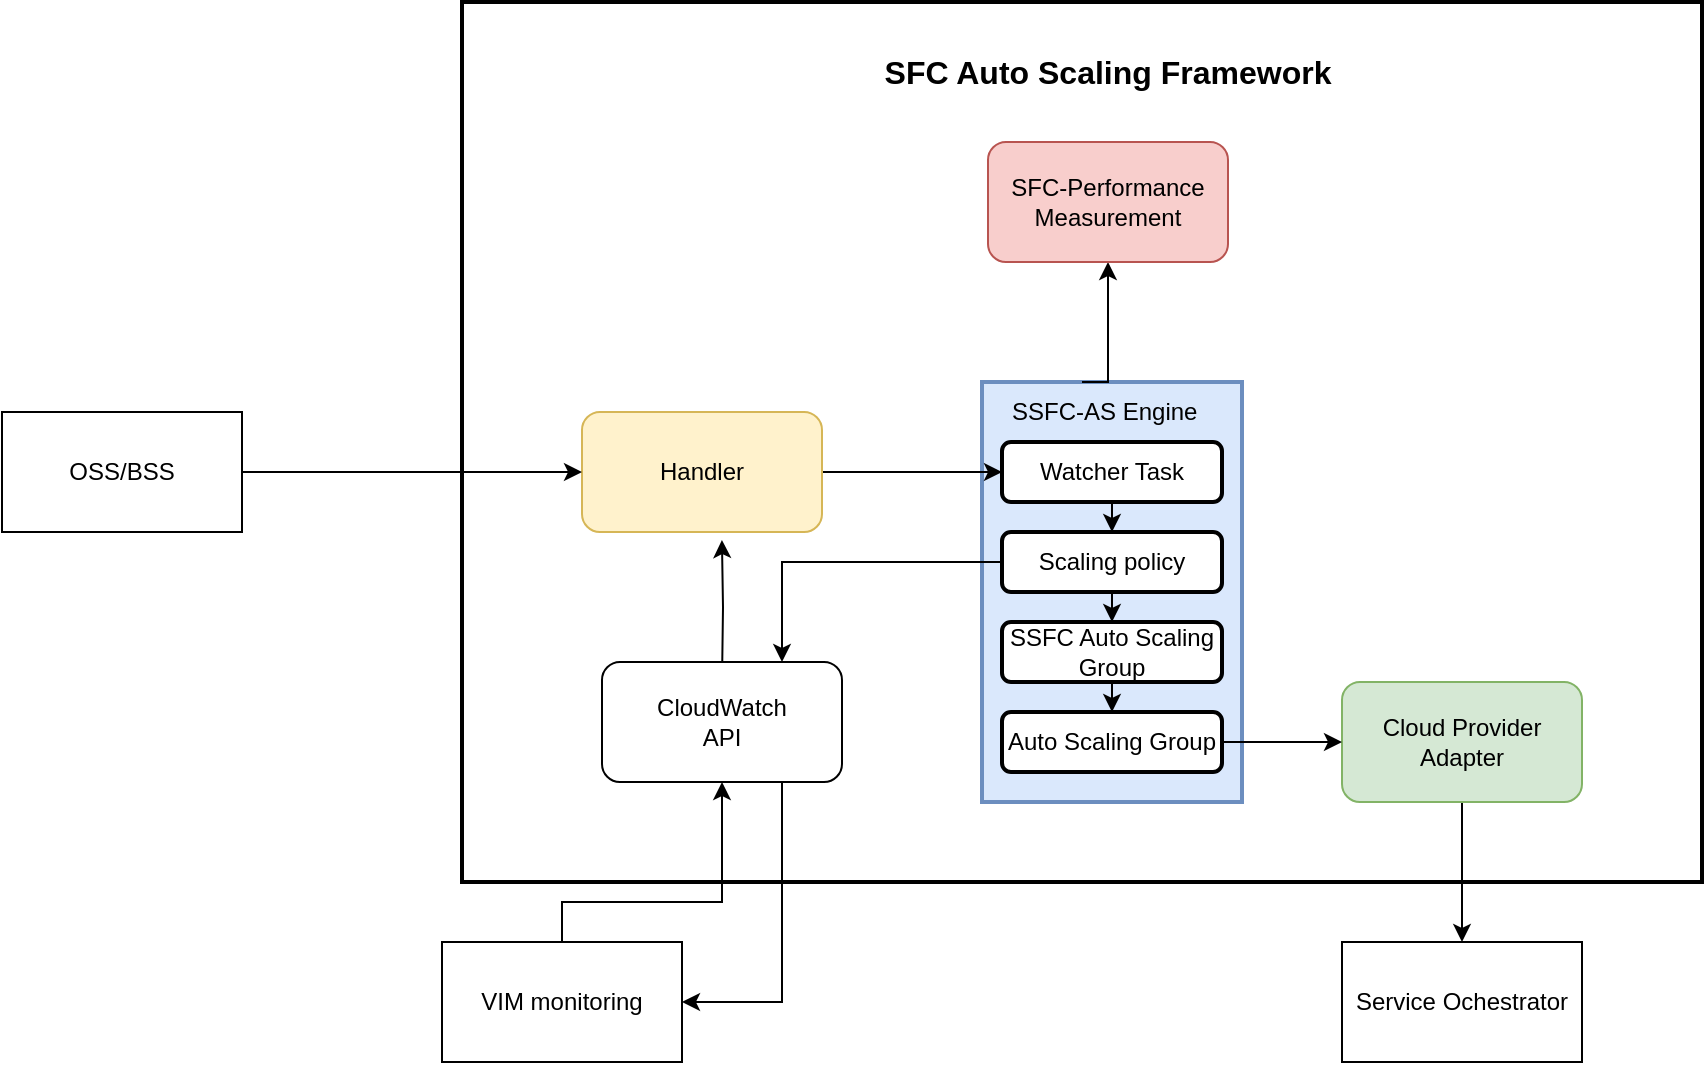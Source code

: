 <mxfile version="12.0.2" type="github" pages="1"><diagram id="VbteOLhcdb7ElNXLVDZw" name="Page-1"><mxGraphModel dx="2272" dy="1862" grid="1" gridSize="10" guides="1" tooltips="1" connect="1" arrows="1" fold="1" page="1" pageScale="1" pageWidth="850" pageHeight="1100" math="0" shadow="0"><root><mxCell id="0"/><mxCell id="1" parent="0"/><mxCell id="cqza_40xoJ1JhxjOKgED-17" value="" style="rounded=0;whiteSpace=wrap;html=1;strokeWidth=2;" vertex="1" parent="1"><mxGeometry x="20" y="-60" width="620" height="440" as="geometry"/></mxCell><mxCell id="cqza_40xoJ1JhxjOKgED-20" value="" style="rounded=0;whiteSpace=wrap;html=1;strokeWidth=2;fillColor=#dae8fc;strokeColor=#6c8ebf;" vertex="1" parent="1"><mxGeometry x="280" y="130" width="130" height="210" as="geometry"/></mxCell><mxCell id="cqza_40xoJ1JhxjOKgED-16" style="edgeStyle=orthogonalEdgeStyle;rounded=0;orthogonalLoop=1;jettySize=auto;html=1;exitX=0.5;exitY=0;exitDx=0;exitDy=0;" edge="1" parent="1" target="cqza_40xoJ1JhxjOKgED-8"><mxGeometry relative="1" as="geometry"><mxPoint x="330" y="130" as="sourcePoint"/><Array as="points"><mxPoint x="343" y="130"/></Array></mxGeometry></mxCell><mxCell id="cqza_40xoJ1JhxjOKgED-11" style="edgeStyle=orthogonalEdgeStyle;rounded=0;orthogonalLoop=1;jettySize=auto;html=1;exitX=0.5;exitY=0;exitDx=0;exitDy=0;entryX=0.583;entryY=1.067;entryDx=0;entryDy=0;entryPerimeter=0;" edge="1" parent="1" target="cqza_40xoJ1JhxjOKgED-9"><mxGeometry relative="1" as="geometry"><mxPoint x="150" y="280" as="sourcePoint"/></mxGeometry></mxCell><mxCell id="cqza_40xoJ1JhxjOKgED-32" style="edgeStyle=orthogonalEdgeStyle;rounded=0;orthogonalLoop=1;jettySize=auto;html=1;exitX=0.5;exitY=1;exitDx=0;exitDy=0;entryX=0.5;entryY=0;entryDx=0;entryDy=0;" edge="1" parent="1" source="cqza_40xoJ1JhxjOKgED-3" target="cqza_40xoJ1JhxjOKgED-4"><mxGeometry relative="1" as="geometry"/></mxCell><mxCell id="cqza_40xoJ1JhxjOKgED-3" value="Cloud Provider Adapter" style="rounded=1;whiteSpace=wrap;html=1;fillColor=#d5e8d4;strokeColor=#82b366;" vertex="1" parent="1"><mxGeometry x="460" y="280" width="120" height="60" as="geometry"/></mxCell><mxCell id="cqza_40xoJ1JhxjOKgED-4" value="Service Ochestrator" style="rounded=0;whiteSpace=wrap;html=1;" vertex="1" parent="1"><mxGeometry x="460" y="410" width="120" height="60" as="geometry"/></mxCell><mxCell id="cqza_40xoJ1JhxjOKgED-8" value="SFC-Performance &lt;br&gt;Measurement" style="rounded=1;whiteSpace=wrap;html=1;fillColor=#f8cecc;strokeColor=#b85450;" vertex="1" parent="1"><mxGeometry x="283" y="10" width="120" height="60" as="geometry"/></mxCell><mxCell id="cqza_40xoJ1JhxjOKgED-28" style="edgeStyle=orthogonalEdgeStyle;rounded=0;orthogonalLoop=1;jettySize=auto;html=1;exitX=1;exitY=0.5;exitDx=0;exitDy=0;entryX=0;entryY=0.5;entryDx=0;entryDy=0;" edge="1" parent="1" source="cqza_40xoJ1JhxjOKgED-9" target="cqza_40xoJ1JhxjOKgED-21"><mxGeometry relative="1" as="geometry"/></mxCell><mxCell id="cqza_40xoJ1JhxjOKgED-9" value="Handler" style="rounded=1;whiteSpace=wrap;html=1;fillColor=#fff2cc;strokeColor=#d6b656;" vertex="1" parent="1"><mxGeometry x="80" y="145" width="120" height="60" as="geometry"/></mxCell><mxCell id="cqza_40xoJ1JhxjOKgED-33" style="edgeStyle=orthogonalEdgeStyle;rounded=0;orthogonalLoop=1;jettySize=auto;html=1;exitX=0.75;exitY=1;exitDx=0;exitDy=0;entryX=1;entryY=0.5;entryDx=0;entryDy=0;" edge="1" parent="1" source="cqza_40xoJ1JhxjOKgED-12" target="cqza_40xoJ1JhxjOKgED-13"><mxGeometry relative="1" as="geometry"/></mxCell><mxCell id="cqza_40xoJ1JhxjOKgED-12" value="&lt;span style=&quot;white-space: normal&quot;&gt;CloudWatch&lt;br&gt;API&lt;br&gt;&lt;/span&gt;" style="rounded=1;whiteSpace=wrap;html=1;" vertex="1" parent="1"><mxGeometry x="90" y="270" width="120" height="60" as="geometry"/></mxCell><mxCell id="cqza_40xoJ1JhxjOKgED-14" style="edgeStyle=orthogonalEdgeStyle;rounded=0;orthogonalLoop=1;jettySize=auto;html=1;entryX=0.5;entryY=1;entryDx=0;entryDy=0;" edge="1" parent="1" source="cqza_40xoJ1JhxjOKgED-13" target="cqza_40xoJ1JhxjOKgED-12"><mxGeometry relative="1" as="geometry"><mxPoint x="160" y="350" as="targetPoint"/><Array as="points"><mxPoint x="70" y="390"/><mxPoint x="150" y="390"/></Array></mxGeometry></mxCell><mxCell id="cqza_40xoJ1JhxjOKgED-13" value="VIM monitoring" style="rounded=0;whiteSpace=wrap;html=1;" vertex="1" parent="1"><mxGeometry x="10" y="410" width="120" height="60" as="geometry"/></mxCell><mxCell id="cqza_40xoJ1JhxjOKgED-19" style="edgeStyle=orthogonalEdgeStyle;rounded=0;orthogonalLoop=1;jettySize=auto;html=1;exitX=1;exitY=0.5;exitDx=0;exitDy=0;entryX=0;entryY=0.5;entryDx=0;entryDy=0;" edge="1" parent="1" source="cqza_40xoJ1JhxjOKgED-15" target="cqza_40xoJ1JhxjOKgED-9"><mxGeometry relative="1" as="geometry"><Array as="points"><mxPoint x="-90" y="175"/></Array></mxGeometry></mxCell><mxCell id="cqza_40xoJ1JhxjOKgED-15" value="OSS/BSS" style="rounded=0;whiteSpace=wrap;html=1;" vertex="1" parent="1"><mxGeometry x="-210" y="145" width="120" height="60" as="geometry"/></mxCell><mxCell id="cqza_40xoJ1JhxjOKgED-26" style="edgeStyle=orthogonalEdgeStyle;rounded=0;orthogonalLoop=1;jettySize=auto;html=1;exitX=0.5;exitY=1;exitDx=0;exitDy=0;entryX=0.5;entryY=0;entryDx=0;entryDy=0;" edge="1" parent="1" source="cqza_40xoJ1JhxjOKgED-21" target="cqza_40xoJ1JhxjOKgED-23"><mxGeometry relative="1" as="geometry"/></mxCell><mxCell id="cqza_40xoJ1JhxjOKgED-21" value="Watcher Task" style="rounded=1;whiteSpace=wrap;html=1;strokeWidth=2;" vertex="1" parent="1"><mxGeometry x="290" y="160" width="110" height="30" as="geometry"/></mxCell><mxCell id="cqza_40xoJ1JhxjOKgED-27" style="edgeStyle=orthogonalEdgeStyle;rounded=0;orthogonalLoop=1;jettySize=auto;html=1;exitX=0.5;exitY=1;exitDx=0;exitDy=0;entryX=0.5;entryY=0;entryDx=0;entryDy=0;" edge="1" parent="1" source="cqza_40xoJ1JhxjOKgED-22" target="cqza_40xoJ1JhxjOKgED-24"><mxGeometry relative="1" as="geometry"/></mxCell><mxCell id="cqza_40xoJ1JhxjOKgED-22" value="SSFC Auto Scaling Group" style="rounded=1;whiteSpace=wrap;html=1;strokeWidth=2;" vertex="1" parent="1"><mxGeometry x="290" y="250" width="110" height="30" as="geometry"/></mxCell><mxCell id="cqza_40xoJ1JhxjOKgED-25" style="edgeStyle=orthogonalEdgeStyle;rounded=0;orthogonalLoop=1;jettySize=auto;html=1;exitX=0.5;exitY=1;exitDx=0;exitDy=0;entryX=0.5;entryY=0;entryDx=0;entryDy=0;" edge="1" parent="1" source="cqza_40xoJ1JhxjOKgED-23" target="cqza_40xoJ1JhxjOKgED-22"><mxGeometry relative="1" as="geometry"/></mxCell><mxCell id="cqza_40xoJ1JhxjOKgED-34" style="edgeStyle=orthogonalEdgeStyle;rounded=0;orthogonalLoop=1;jettySize=auto;html=1;exitX=0;exitY=0.5;exitDx=0;exitDy=0;entryX=0.75;entryY=0;entryDx=0;entryDy=0;" edge="1" parent="1" source="cqza_40xoJ1JhxjOKgED-23" target="cqza_40xoJ1JhxjOKgED-12"><mxGeometry relative="1" as="geometry"/></mxCell><mxCell id="cqza_40xoJ1JhxjOKgED-23" value="Scaling policy" style="rounded=1;whiteSpace=wrap;html=1;strokeWidth=2;" vertex="1" parent="1"><mxGeometry x="290" y="205" width="110" height="30" as="geometry"/></mxCell><mxCell id="cqza_40xoJ1JhxjOKgED-29" style="edgeStyle=orthogonalEdgeStyle;rounded=0;orthogonalLoop=1;jettySize=auto;html=1;exitX=1;exitY=0.5;exitDx=0;exitDy=0;entryX=0;entryY=0.5;entryDx=0;entryDy=0;" edge="1" parent="1" source="cqza_40xoJ1JhxjOKgED-24" target="cqza_40xoJ1JhxjOKgED-3"><mxGeometry relative="1" as="geometry"/></mxCell><mxCell id="cqza_40xoJ1JhxjOKgED-24" value="Auto Scaling Group" style="rounded=1;whiteSpace=wrap;html=1;strokeWidth=2;" vertex="1" parent="1"><mxGeometry x="290" y="295" width="110" height="30" as="geometry"/></mxCell><mxCell id="cqza_40xoJ1JhxjOKgED-31" value="SSFC-AS Engine" style="text;html=1;resizable=0;points=[];autosize=1;align=left;verticalAlign=top;spacingTop=-4;" vertex="1" parent="1"><mxGeometry x="293" y="135" width="110" height="20" as="geometry"/></mxCell><mxCell id="cqza_40xoJ1JhxjOKgED-36" value="SFC Auto Scaling Framework" style="text;html=1;strokeColor=none;fillColor=none;align=center;verticalAlign=middle;whiteSpace=wrap;rounded=0;fontSize=16;fontStyle=1" vertex="1" parent="1"><mxGeometry x="198" y="-35" width="290" height="20" as="geometry"/></mxCell></root></mxGraphModel></diagram></mxfile>